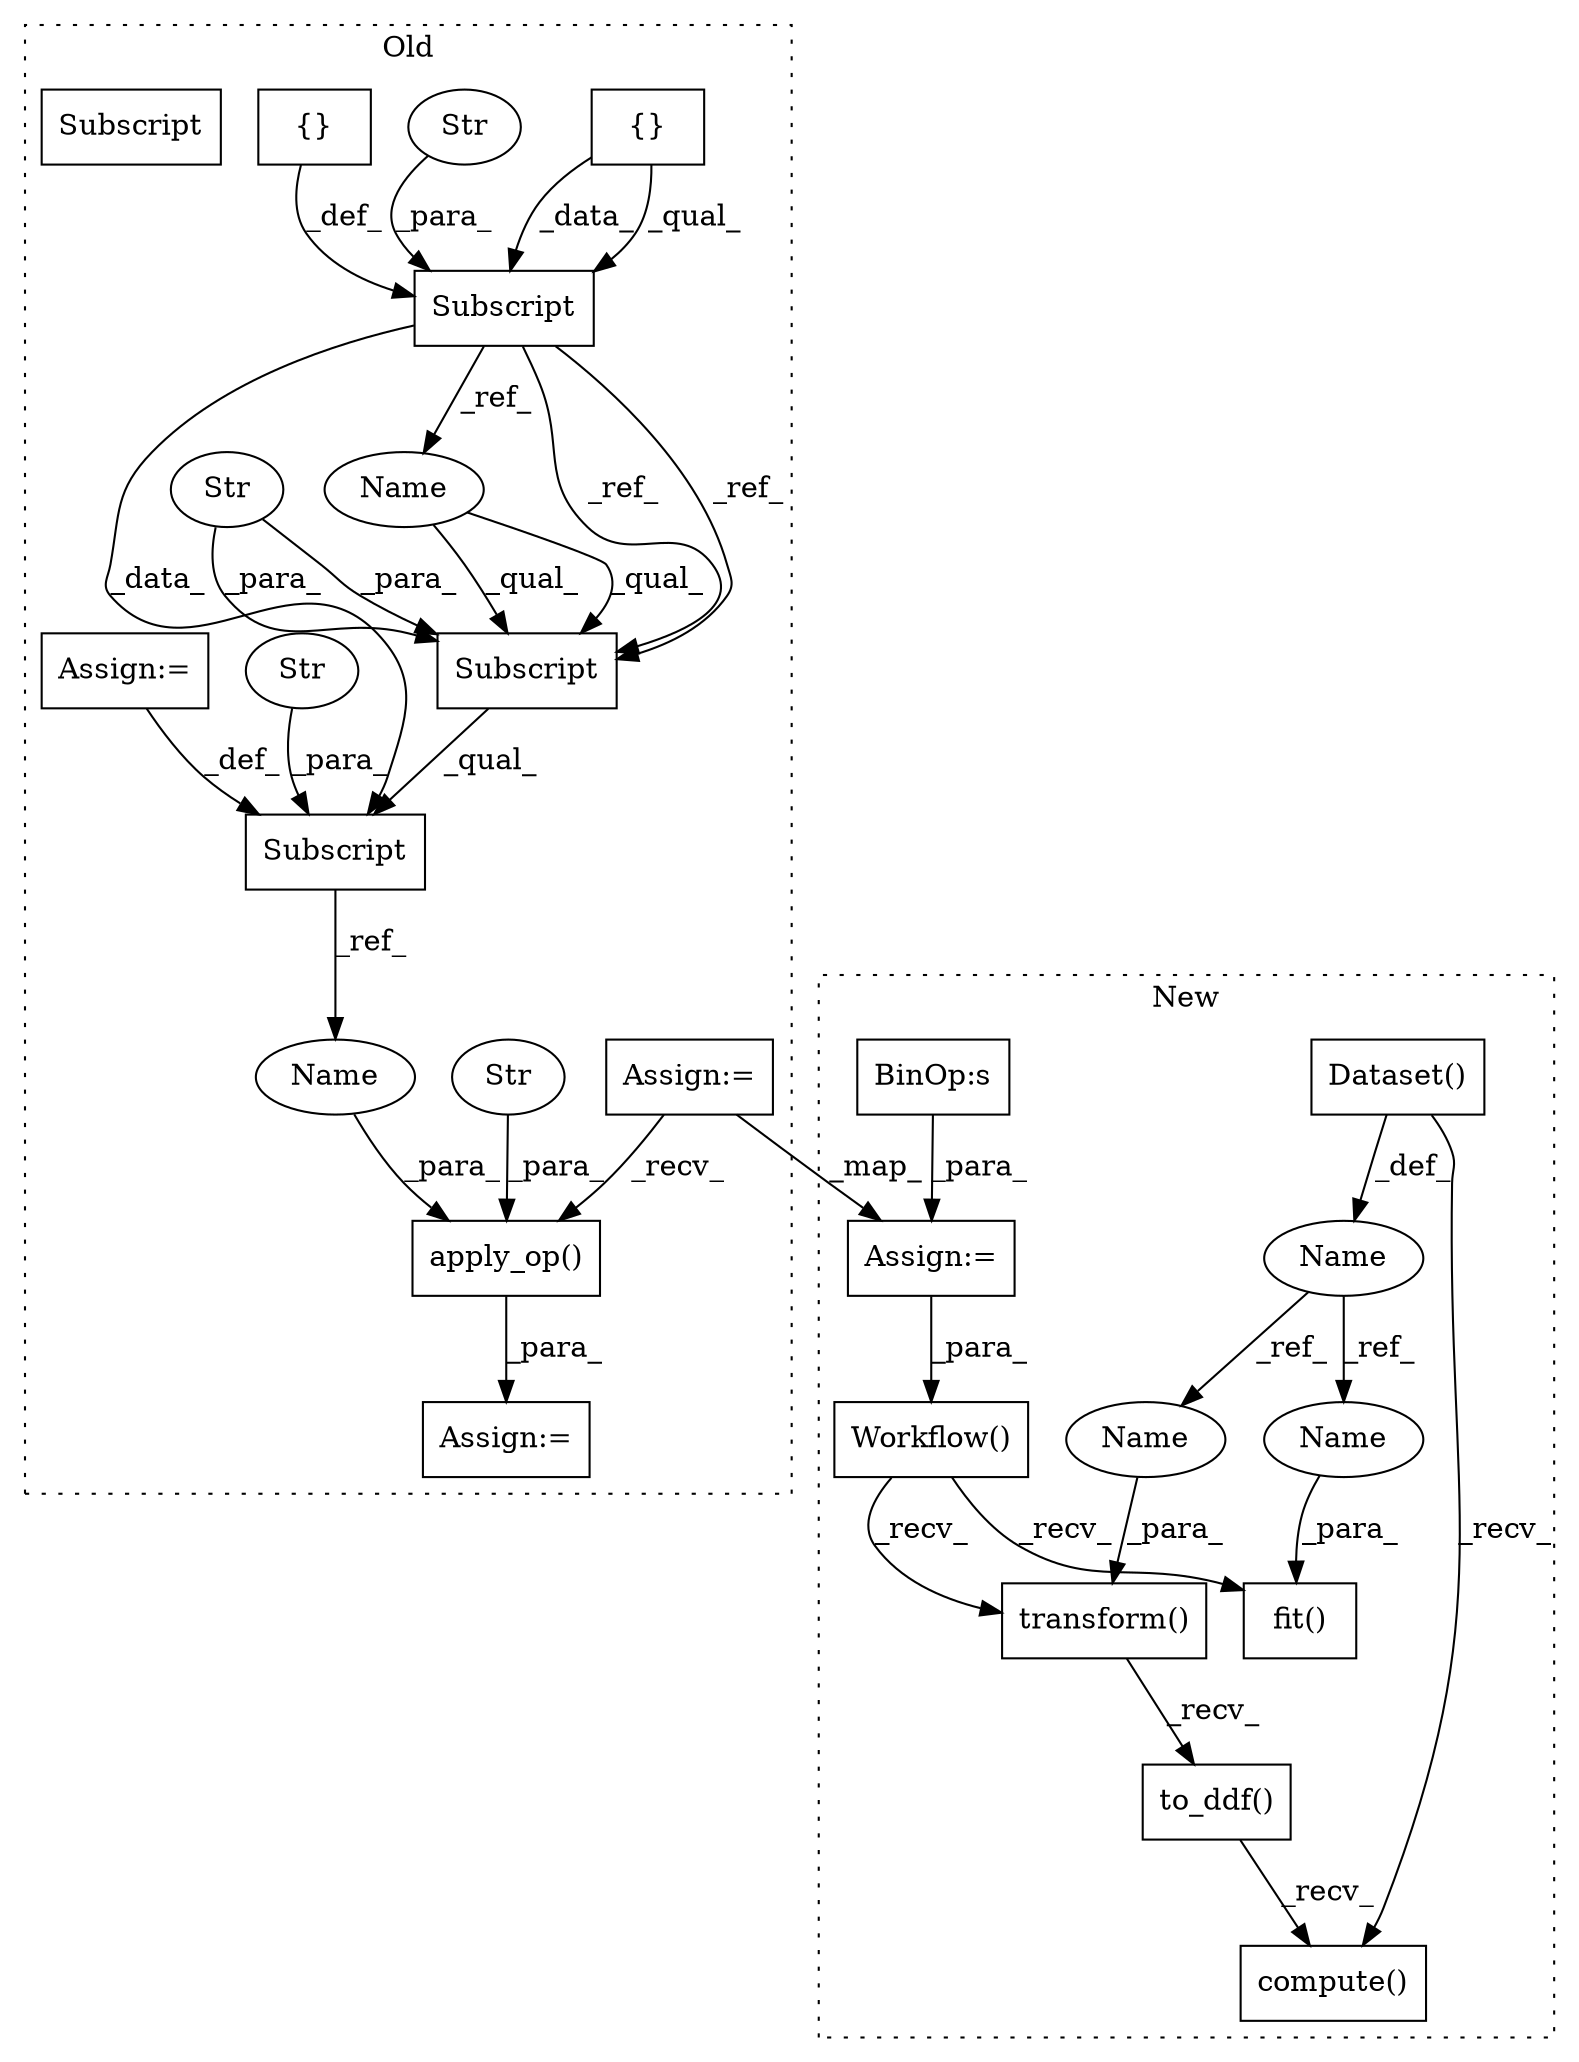 digraph G {
subgraph cluster0 {
1 [label="{}" a="95" s="36568,36569" l="2,1" shape="box"];
5 [label="Assign:=" a="68" s="37447" l="3" shape="box"];
6 [label="apply_op()" a="75" s="37450,37491" l="19,22" shape="box"];
7 [label="Str" a="66" s="37486" l="5" shape="ellipse"];
11 [label="Subscript" a="63" s="36835,0" l="25,0" shape="box"];
12 [label="Str" a="66" s="36847" l="12" shape="ellipse"];
13 [label="{}" a="95" s="36863,36864" l="2,1" shape="box"];
14 [label="Subscript" a="63" s="36870,0" l="25,0" shape="box"];
15 [label="Str" a="66" s="36882" l="12" shape="ellipse"];
16 [label="Subscript" a="63" s="36870,0" l="33,0" shape="box"];
17 [label="Str" a="66" s="36896" l="6" shape="ellipse"];
20 [label="Assign:=" a="68" s="36626" l="3" shape="box"];
22 [label="Assign:=" a="68" s="36903" l="3" shape="box"];
25 [label="Name" a="87" s="37473" l="11" shape="ellipse"];
26 [label="Subscript" a="63" s="36870,0" l="25,0" shape="box"];
27 [label="Name" a="87" s="36870" l="11" shape="ellipse"];
label = "Old";
style="dotted";
}
subgraph cluster1 {
2 [label="to_ddf()" a="75" s="23730" l="37" shape="box"];
3 [label="BinOp:s" a="82" s="23035" l="4" shape="box"];
4 [label="Workflow()" a="75" s="23098,23125" l="19,1" shape="box"];
8 [label="fit()" a="75" s="23693,23714" l="14,1" shape="box"];
9 [label="transform()" a="75" s="23730,23757" l="20,1" shape="box"];
10 [label="Name" a="87" s="23546" l="7" shape="ellipse"];
18 [label="compute()" a="75" s="23730" l="47" shape="box"];
19 [label="Dataset()" a="75" s="23556,23570" l="12,1" shape="box"];
21 [label="Assign:=" a="68" s="23022" l="3" shape="box"];
23 [label="Name" a="87" s="23750" l="7" shape="ellipse"];
24 [label="Name" a="87" s="23707" l="7" shape="ellipse"];
label = "New";
style="dotted";
}
1 -> 11 [label="_data_"];
1 -> 11 [label="_qual_"];
2 -> 18 [label="_recv_"];
3 -> 21 [label="_para_"];
4 -> 9 [label="_recv_"];
4 -> 8 [label="_recv_"];
6 -> 5 [label="_para_"];
7 -> 6 [label="_para_"];
9 -> 2 [label="_recv_"];
10 -> 24 [label="_ref_"];
10 -> 23 [label="_ref_"];
11 -> 27 [label="_ref_"];
11 -> 16 [label="_data_"];
11 -> 26 [label="_ref_"];
11 -> 26 [label="_ref_"];
12 -> 11 [label="_para_"];
13 -> 11 [label="_def_"];
15 -> 26 [label="_para_"];
15 -> 26 [label="_para_"];
16 -> 25 [label="_ref_"];
17 -> 16 [label="_para_"];
19 -> 10 [label="_def_"];
19 -> 18 [label="_recv_"];
20 -> 6 [label="_recv_"];
20 -> 21 [label="_map_"];
21 -> 4 [label="_para_"];
22 -> 16 [label="_def_"];
23 -> 9 [label="_para_"];
24 -> 8 [label="_para_"];
25 -> 6 [label="_para_"];
26 -> 16 [label="_qual_"];
27 -> 26 [label="_qual_"];
27 -> 26 [label="_qual_"];
}
